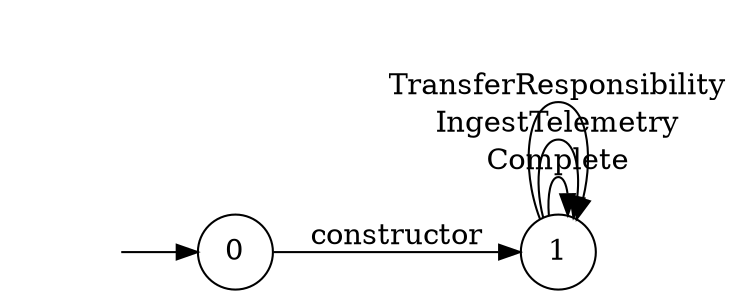 digraph "Dapp-Automata-data/fuzzer/testnetdata-model-rq1-fix/RefrigeratedTransportation/FSM-0" {
	graph [rankdir=LR]
	"" [label="" shape=plaintext]
	0 [label=0 shape=circle]
	1 [label=1 shape=circle]
	"" -> 0 [label=""]
	0 -> 1 [label=constructor]
	1 -> 1 [label=Complete]
	1 -> 1 [label=IngestTelemetry]
	1 -> 1 [label=TransferResponsibility]
}
